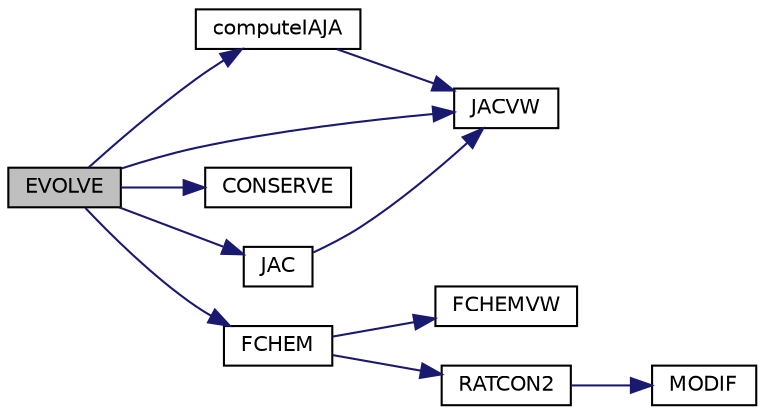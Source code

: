 digraph G
{
  edge [fontname="Helvetica",fontsize="10",labelfontname="Helvetica",labelfontsize="10"];
  node [fontname="Helvetica",fontsize="10",shape=record];
  rankdir=LR;
  Node1 [label="EVOLVE",height=0.2,width=0.4,color="black", fillcolor="grey75", style="filled" fontcolor="black"];
  Node1 -> Node2 [color="midnightblue",fontsize="10",style="solid",fontname="Helvetica"];
  Node2 [label="computeIAJA",height=0.2,width=0.4,color="black", fillcolor="white", style="filled",URL="$nls__odes_8f90.html#aeed70bf3b4b4dd4f2960fa18a5db86ae"];
  Node2 -> Node3 [color="midnightblue",fontsize="10",style="solid",fontname="Helvetica"];
  Node3 [label="JACVW",height=0.2,width=0.4,color="black", fillcolor="white", style="filled",URL="$nls__odes_8f90.html#aa4399e19ae8bf5b6ef3102b2a75329cc"];
  Node1 -> Node4 [color="midnightblue",fontsize="10",style="solid",fontname="Helvetica"];
  Node4 [label="CONSERVE",height=0.2,width=0.4,color="black", fillcolor="white", style="filled",URL="$nautilus_8f90.html#a865fd0065d870bb8ae491223c6825ae3"];
  Node1 -> Node5 [color="midnightblue",fontsize="10",style="solid",fontname="Helvetica"];
  Node5 [label="FCHEM",height=0.2,width=0.4,color="black", fillcolor="white", style="filled",URL="$nautilus_8f90.html#a16981e863882f1d2ae25fb725584c73f"];
  Node5 -> Node6 [color="midnightblue",fontsize="10",style="solid",fontname="Helvetica"];
  Node6 [label="FCHEMVW",height=0.2,width=0.4,color="black", fillcolor="white", style="filled",URL="$nls__odes_8f90.html#a396f24b5a969f4746e4d2ea90ca97d8b"];
  Node5 -> Node7 [color="midnightblue",fontsize="10",style="solid",fontname="Helvetica"];
  Node7 [label="RATCON2",height=0.2,width=0.4,color="black", fillcolor="white", style="filled",URL="$nautilus_8f90.html#a3d3110c138d93d651c79d06c10ed8443"];
  Node7 -> Node8 [color="midnightblue",fontsize="10",style="solid",fontname="Helvetica"];
  Node8 [label="MODIF",height=0.2,width=0.4,color="black", fillcolor="white", style="filled",URL="$nautilus_8f90.html#a0fa02a43ab943b7d2e516b51170b93bc"];
  Node1 -> Node9 [color="midnightblue",fontsize="10",style="solid",fontname="Helvetica"];
  Node9 [label="JAC",height=0.2,width=0.4,color="black", fillcolor="white", style="filled",URL="$nautilus_8f90.html#a788858b251b77eee1d000889202dc641"];
  Node9 -> Node3 [color="midnightblue",fontsize="10",style="solid",fontname="Helvetica"];
  Node1 -> Node3 [color="midnightblue",fontsize="10",style="solid",fontname="Helvetica"];
}
